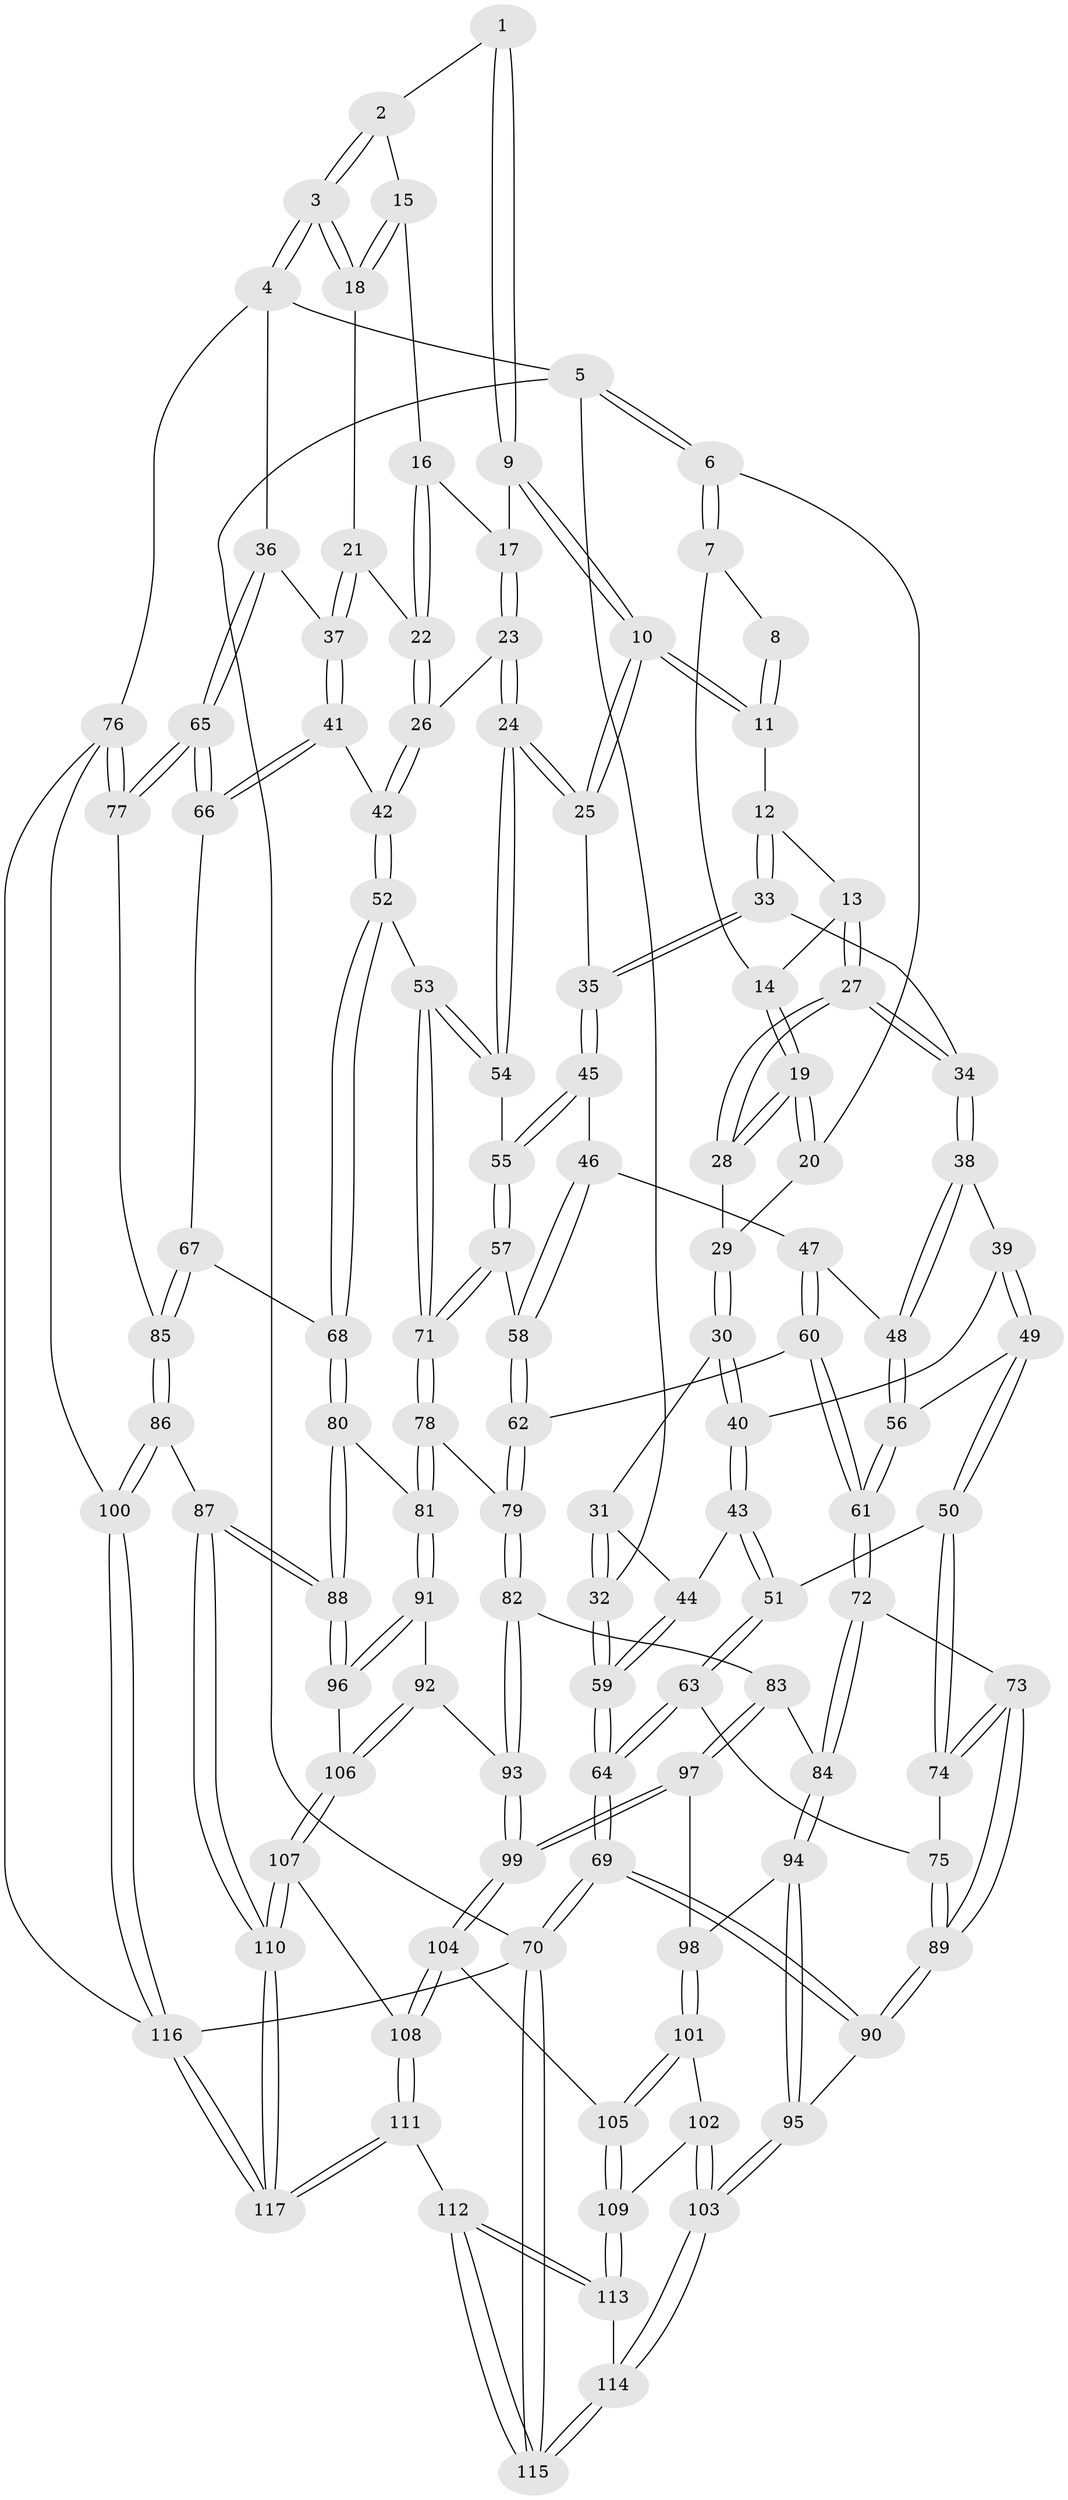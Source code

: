 // Generated by graph-tools (version 1.1) at 2025/17/03/09/25 04:17:12]
// undirected, 117 vertices, 289 edges
graph export_dot {
graph [start="1"]
  node [color=gray90,style=filled];
  1 [pos="+0.7000447365502616+0"];
  2 [pos="+0.8429030496164076+0"];
  3 [pos="+1+0"];
  4 [pos="+1+0"];
  5 [pos="+0+0"];
  6 [pos="+0+0"];
  7 [pos="+0.3177095151159797+0"];
  8 [pos="+0.4494327194022852+0"];
  9 [pos="+0.6168193693024411+0.07055179618805749"];
  10 [pos="+0.5060036167879012+0.10989822948488086"];
  11 [pos="+0.4901564253266292+0.09836758649677073"];
  12 [pos="+0.4650808446463981+0.10852506631421659"];
  13 [pos="+0.4483357216803243+0.10881625299373904"];
  14 [pos="+0.32092416164599996+0.07309145646889813"];
  15 [pos="+0.7044120692890213+0.09383121204946708"];
  16 [pos="+0.6958909113700457+0.10227316911626132"];
  17 [pos="+0.6736087729571824+0.120029351913143"];
  18 [pos="+0.8317789730150911+0.11852550174206315"];
  19 [pos="+0.2847111553933526+0.1353435616889562"];
  20 [pos="+0+0"];
  21 [pos="+0.8187159779578138+0.15786184600782951"];
  22 [pos="+0.8075959192066735+0.17015799569151746"];
  23 [pos="+0.6690354930040014+0.24206637550411"];
  24 [pos="+0.5990288250427126+0.2703692228008692"];
  25 [pos="+0.5721727308975973+0.2610181355997134"];
  26 [pos="+0.7429897499952403+0.2528601395560161"];
  27 [pos="+0.29964585330892085+0.19347328344828751"];
  28 [pos="+0.2813190223588977+0.15013386038676027"];
  29 [pos="+0.17114989928365548+0.1411767718653162"];
  30 [pos="+0.12733970935410888+0.2171572077093867"];
  31 [pos="+0.07151952187079924+0.2056244474048893"];
  32 [pos="+0+0"];
  33 [pos="+0.39674019322354964+0.22627686770607336"];
  34 [pos="+0.3036742603645808+0.21713094153504597"];
  35 [pos="+0.4820640221894313+0.29375761177242493"];
  36 [pos="+1+0"];
  37 [pos="+0.9357828764618035+0.244889447309667"];
  38 [pos="+0.2696075586600451+0.28822542269411033"];
  39 [pos="+0.17172982157208647+0.26637218414833647"];
  40 [pos="+0.15538929350847208+0.26130817541793955"];
  41 [pos="+0.8878831027112927+0.35334871528722195"];
  42 [pos="+0.8058032383877067+0.32484712977683083"];
  43 [pos="+0.07607236404208943+0.3608501512709534"];
  44 [pos="+0.011603247474688142+0.3321799672983028"];
  45 [pos="+0.4663301653016068+0.31492623897529143"];
  46 [pos="+0.44775473661806064+0.3309912420729609"];
  47 [pos="+0.31828245694886187+0.3454591886617574"];
  48 [pos="+0.27145940336104746+0.29534454605663807"];
  49 [pos="+0.15490885890165965+0.42191255890308405"];
  50 [pos="+0.14653209352866498+0.4243479718758613"];
  51 [pos="+0.09881416790332243+0.40114366700215276"];
  52 [pos="+0.6988976006960178+0.45804385226311695"];
  53 [pos="+0.6197907011733962+0.4103128591544227"];
  54 [pos="+0.614097096155933+0.39776075027272617"];
  55 [pos="+0.5115965614831356+0.4178716703669443"];
  56 [pos="+0.17766257950596787+0.41704780830606963"];
  57 [pos="+0.4708347926619121+0.4637820819152331"];
  58 [pos="+0.43089749779237263+0.4543511088532167"];
  59 [pos="+0+0.3372664922195971"];
  60 [pos="+0.33396655146377485+0.4917479604413951"];
  61 [pos="+0.3140624496667436+0.500495129336274"];
  62 [pos="+0.3435554055944482+0.4939568840543598"];
  63 [pos="+0+0.5078403953902231"];
  64 [pos="+0+0.48759128947649744"];
  65 [pos="+1+0.4914511243387832"];
  66 [pos="+0.9412015034942693+0.4321893926912798"];
  67 [pos="+0.8471222966340494+0.5175253881680213"];
  68 [pos="+0.7284302285154306+0.5267909532361943"];
  69 [pos="+0+0.7828125535708772"];
  70 [pos="+0+1"];
  71 [pos="+0.5382025010422508+0.5267579453615946"];
  72 [pos="+0.23714325414331108+0.5919934612249115"];
  73 [pos="+0.23666610064109256+0.5921345817903194"];
  74 [pos="+0.1445386361533586+0.4771818937188403"];
  75 [pos="+0.071357783370278+0.5624826063121707"];
  76 [pos="+1+0.7068912760320489"];
  77 [pos="+1+0.5461805001149217"];
  78 [pos="+0.5437497694075044+0.5759153574861308"];
  79 [pos="+0.4093626100162193+0.5802327552023261"];
  80 [pos="+0.6937716610986836+0.5878351616997888"];
  81 [pos="+0.571308580085716+0.6107235923824885"];
  82 [pos="+0.40022701564132757+0.6245769421616818"];
  83 [pos="+0.3515215081777939+0.671429521802464"];
  84 [pos="+0.2889403934507115+0.6398651367460604"];
  85 [pos="+0.8658891916920839+0.6057198223769914"];
  86 [pos="+0.8730423511202395+0.7801346660581"];
  87 [pos="+0.8087067279841932+0.7745203325683384"];
  88 [pos="+0.7849027132247942+0.7550617943692634"];
  89 [pos="+0.12065157711131974+0.677300481956231"];
  90 [pos="+0.08941211622104017+0.7595476372809538"];
  91 [pos="+0.545928295171202+0.6957693820306291"];
  92 [pos="+0.5311092204709768+0.7157800503643699"];
  93 [pos="+0.5047138194647638+0.7211122843253714"];
  94 [pos="+0.27150648337894406+0.7534741765391066"];
  95 [pos="+0.09245605863450936+0.7627105963366531"];
  96 [pos="+0.7203704332550944+0.750824792122516"];
  97 [pos="+0.35464028337652165+0.6895688016826995"];
  98 [pos="+0.3025874946666397+0.7614917717382131"];
  99 [pos="+0.4423575284364088+0.7584763251197065"];
  100 [pos="+0.8763667172615743+0.781697278371324"];
  101 [pos="+0.30402994619559603+0.7636199414801028"];
  102 [pos="+0.27462854328083+0.8399013864008512"];
  103 [pos="+0.1177036536793368+0.8152653138224318"];
  104 [pos="+0.40160971228637216+0.8350063971902576"];
  105 [pos="+0.38940347208700415+0.8357246010442245"];
  106 [pos="+0.5707455156629424+0.806590846936448"];
  107 [pos="+0.5785673763287205+0.8678767697482455"];
  108 [pos="+0.4468028932004798+0.8884030717509089"];
  109 [pos="+0.3228831079296201+0.8826372887557513"];
  110 [pos="+0.6442721957470116+0.9310191575878503"];
  111 [pos="+0.422239091251593+1"];
  112 [pos="+0.31717168777065036+1"];
  113 [pos="+0.2671377278188355+0.9858475834138101"];
  114 [pos="+0.1266019116185495+0.8482933245341877"];
  115 [pos="+0+1"];
  116 [pos="+0.9117082763957597+1"];
  117 [pos="+0.6473046241591864+1"];
  1 -- 2;
  1 -- 9;
  1 -- 9;
  2 -- 3;
  2 -- 3;
  2 -- 15;
  3 -- 4;
  3 -- 4;
  3 -- 18;
  3 -- 18;
  4 -- 5;
  4 -- 36;
  4 -- 76;
  5 -- 6;
  5 -- 6;
  5 -- 32;
  5 -- 70;
  6 -- 7;
  6 -- 7;
  6 -- 20;
  7 -- 8;
  7 -- 14;
  8 -- 11;
  8 -- 11;
  9 -- 10;
  9 -- 10;
  9 -- 17;
  10 -- 11;
  10 -- 11;
  10 -- 25;
  10 -- 25;
  11 -- 12;
  12 -- 13;
  12 -- 33;
  12 -- 33;
  13 -- 14;
  13 -- 27;
  13 -- 27;
  14 -- 19;
  14 -- 19;
  15 -- 16;
  15 -- 18;
  15 -- 18;
  16 -- 17;
  16 -- 22;
  16 -- 22;
  17 -- 23;
  17 -- 23;
  18 -- 21;
  19 -- 20;
  19 -- 20;
  19 -- 28;
  19 -- 28;
  20 -- 29;
  21 -- 22;
  21 -- 37;
  21 -- 37;
  22 -- 26;
  22 -- 26;
  23 -- 24;
  23 -- 24;
  23 -- 26;
  24 -- 25;
  24 -- 25;
  24 -- 54;
  24 -- 54;
  25 -- 35;
  26 -- 42;
  26 -- 42;
  27 -- 28;
  27 -- 28;
  27 -- 34;
  27 -- 34;
  28 -- 29;
  29 -- 30;
  29 -- 30;
  30 -- 31;
  30 -- 40;
  30 -- 40;
  31 -- 32;
  31 -- 32;
  31 -- 44;
  32 -- 59;
  32 -- 59;
  33 -- 34;
  33 -- 35;
  33 -- 35;
  34 -- 38;
  34 -- 38;
  35 -- 45;
  35 -- 45;
  36 -- 37;
  36 -- 65;
  36 -- 65;
  37 -- 41;
  37 -- 41;
  38 -- 39;
  38 -- 48;
  38 -- 48;
  39 -- 40;
  39 -- 49;
  39 -- 49;
  40 -- 43;
  40 -- 43;
  41 -- 42;
  41 -- 66;
  41 -- 66;
  42 -- 52;
  42 -- 52;
  43 -- 44;
  43 -- 51;
  43 -- 51;
  44 -- 59;
  44 -- 59;
  45 -- 46;
  45 -- 55;
  45 -- 55;
  46 -- 47;
  46 -- 58;
  46 -- 58;
  47 -- 48;
  47 -- 60;
  47 -- 60;
  48 -- 56;
  48 -- 56;
  49 -- 50;
  49 -- 50;
  49 -- 56;
  50 -- 51;
  50 -- 74;
  50 -- 74;
  51 -- 63;
  51 -- 63;
  52 -- 53;
  52 -- 68;
  52 -- 68;
  53 -- 54;
  53 -- 54;
  53 -- 71;
  53 -- 71;
  54 -- 55;
  55 -- 57;
  55 -- 57;
  56 -- 61;
  56 -- 61;
  57 -- 58;
  57 -- 71;
  57 -- 71;
  58 -- 62;
  58 -- 62;
  59 -- 64;
  59 -- 64;
  60 -- 61;
  60 -- 61;
  60 -- 62;
  61 -- 72;
  61 -- 72;
  62 -- 79;
  62 -- 79;
  63 -- 64;
  63 -- 64;
  63 -- 75;
  64 -- 69;
  64 -- 69;
  65 -- 66;
  65 -- 66;
  65 -- 77;
  65 -- 77;
  66 -- 67;
  67 -- 68;
  67 -- 85;
  67 -- 85;
  68 -- 80;
  68 -- 80;
  69 -- 70;
  69 -- 70;
  69 -- 90;
  69 -- 90;
  70 -- 115;
  70 -- 115;
  70 -- 116;
  71 -- 78;
  71 -- 78;
  72 -- 73;
  72 -- 84;
  72 -- 84;
  73 -- 74;
  73 -- 74;
  73 -- 89;
  73 -- 89;
  74 -- 75;
  75 -- 89;
  75 -- 89;
  76 -- 77;
  76 -- 77;
  76 -- 100;
  76 -- 116;
  77 -- 85;
  78 -- 79;
  78 -- 81;
  78 -- 81;
  79 -- 82;
  79 -- 82;
  80 -- 81;
  80 -- 88;
  80 -- 88;
  81 -- 91;
  81 -- 91;
  82 -- 83;
  82 -- 93;
  82 -- 93;
  83 -- 84;
  83 -- 97;
  83 -- 97;
  84 -- 94;
  84 -- 94;
  85 -- 86;
  85 -- 86;
  86 -- 87;
  86 -- 100;
  86 -- 100;
  87 -- 88;
  87 -- 88;
  87 -- 110;
  87 -- 110;
  88 -- 96;
  88 -- 96;
  89 -- 90;
  89 -- 90;
  90 -- 95;
  91 -- 92;
  91 -- 96;
  91 -- 96;
  92 -- 93;
  92 -- 106;
  92 -- 106;
  93 -- 99;
  93 -- 99;
  94 -- 95;
  94 -- 95;
  94 -- 98;
  95 -- 103;
  95 -- 103;
  96 -- 106;
  97 -- 98;
  97 -- 99;
  97 -- 99;
  98 -- 101;
  98 -- 101;
  99 -- 104;
  99 -- 104;
  100 -- 116;
  100 -- 116;
  101 -- 102;
  101 -- 105;
  101 -- 105;
  102 -- 103;
  102 -- 103;
  102 -- 109;
  103 -- 114;
  103 -- 114;
  104 -- 105;
  104 -- 108;
  104 -- 108;
  105 -- 109;
  105 -- 109;
  106 -- 107;
  106 -- 107;
  107 -- 108;
  107 -- 110;
  107 -- 110;
  108 -- 111;
  108 -- 111;
  109 -- 113;
  109 -- 113;
  110 -- 117;
  110 -- 117;
  111 -- 112;
  111 -- 117;
  111 -- 117;
  112 -- 113;
  112 -- 113;
  112 -- 115;
  112 -- 115;
  113 -- 114;
  114 -- 115;
  114 -- 115;
  116 -- 117;
  116 -- 117;
}
